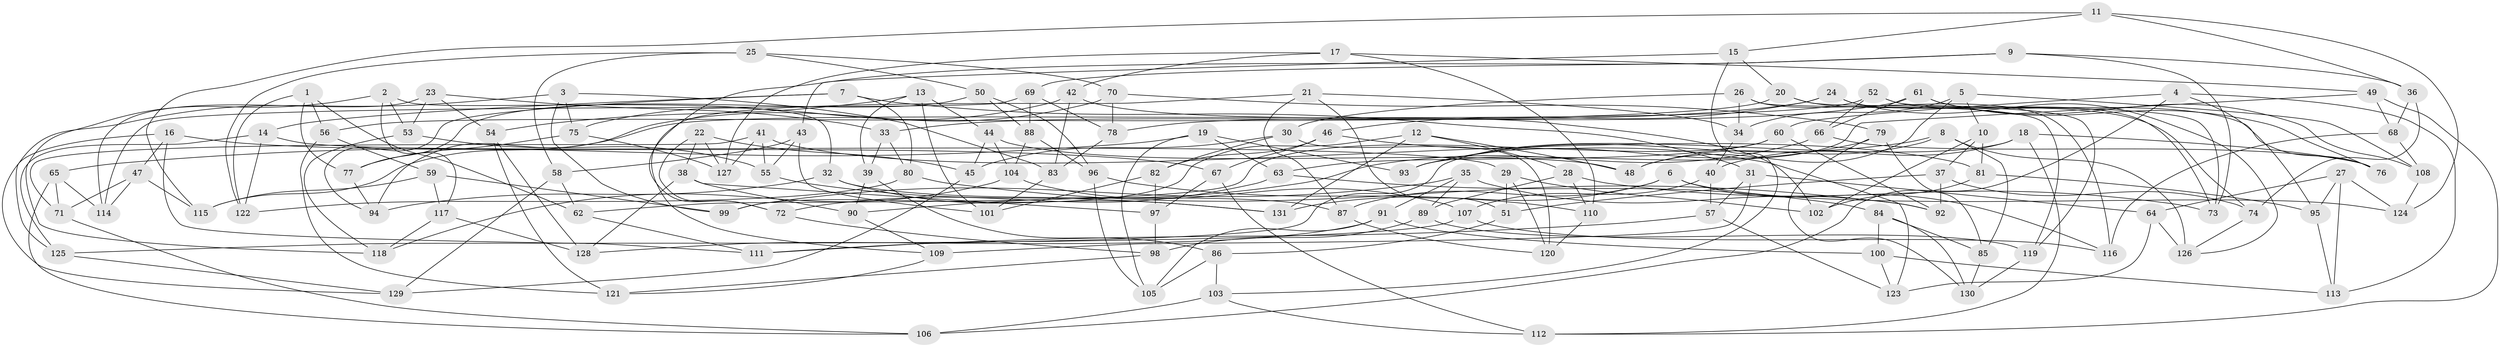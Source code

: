 // Generated by graph-tools (version 1.1) at 2025/26/03/09/25 03:26:52]
// undirected, 131 vertices, 262 edges
graph export_dot {
graph [start="1"]
  node [color=gray90,style=filled];
  1;
  2;
  3;
  4;
  5;
  6;
  7;
  8;
  9;
  10;
  11;
  12;
  13;
  14;
  15;
  16;
  17;
  18;
  19;
  20;
  21;
  22;
  23;
  24;
  25;
  26;
  27;
  28;
  29;
  30;
  31;
  32;
  33;
  34;
  35;
  36;
  37;
  38;
  39;
  40;
  41;
  42;
  43;
  44;
  45;
  46;
  47;
  48;
  49;
  50;
  51;
  52;
  53;
  54;
  55;
  56;
  57;
  58;
  59;
  60;
  61;
  62;
  63;
  64;
  65;
  66;
  67;
  68;
  69;
  70;
  71;
  72;
  73;
  74;
  75;
  76;
  77;
  78;
  79;
  80;
  81;
  82;
  83;
  84;
  85;
  86;
  87;
  88;
  89;
  90;
  91;
  92;
  93;
  94;
  95;
  96;
  97;
  98;
  99;
  100;
  101;
  102;
  103;
  104;
  105;
  106;
  107;
  108;
  109;
  110;
  111;
  112;
  113;
  114;
  115;
  116;
  117;
  118;
  119;
  120;
  121;
  122;
  123;
  124;
  125;
  126;
  127;
  128;
  129;
  130;
  131;
  1 -- 122;
  1 -- 77;
  1 -- 62;
  1 -- 56;
  2 -- 118;
  2 -- 32;
  2 -- 53;
  2 -- 117;
  3 -- 99;
  3 -- 83;
  3 -- 75;
  3 -- 125;
  4 -- 60;
  4 -- 95;
  4 -- 113;
  4 -- 106;
  5 -- 108;
  5 -- 10;
  5 -- 34;
  5 -- 48;
  6 -- 116;
  6 -- 131;
  6 -- 87;
  6 -- 124;
  7 -- 31;
  7 -- 94;
  7 -- 14;
  7 -- 80;
  8 -- 85;
  8 -- 48;
  8 -- 93;
  8 -- 126;
  9 -- 73;
  9 -- 36;
  9 -- 69;
  9 -- 72;
  10 -- 81;
  10 -- 102;
  10 -- 37;
  11 -- 15;
  11 -- 115;
  11 -- 124;
  11 -- 36;
  12 -- 131;
  12 -- 48;
  12 -- 28;
  12 -- 99;
  13 -- 101;
  13 -- 39;
  13 -- 44;
  13 -- 54;
  14 -- 29;
  14 -- 122;
  14 -- 125;
  15 -- 43;
  15 -- 103;
  15 -- 20;
  16 -- 111;
  16 -- 67;
  16 -- 129;
  16 -- 47;
  17 -- 42;
  17 -- 127;
  17 -- 49;
  17 -- 110;
  18 -- 76;
  18 -- 40;
  18 -- 111;
  18 -- 112;
  19 -- 105;
  19 -- 63;
  19 -- 93;
  19 -- 65;
  20 -- 74;
  20 -- 56;
  20 -- 119;
  21 -- 34;
  21 -- 87;
  21 -- 109;
  21 -- 51;
  22 -- 72;
  22 -- 38;
  22 -- 45;
  22 -- 127;
  23 -- 33;
  23 -- 114;
  23 -- 54;
  23 -- 53;
  24 -- 46;
  24 -- 126;
  24 -- 73;
  24 -- 33;
  25 -- 122;
  25 -- 50;
  25 -- 70;
  25 -- 58;
  26 -- 116;
  26 -- 34;
  26 -- 119;
  26 -- 30;
  27 -- 113;
  27 -- 124;
  27 -- 64;
  27 -- 95;
  28 -- 73;
  28 -- 89;
  28 -- 110;
  29 -- 102;
  29 -- 51;
  29 -- 120;
  30 -- 45;
  30 -- 82;
  30 -- 120;
  31 -- 64;
  31 -- 57;
  31 -- 109;
  32 -- 131;
  32 -- 87;
  32 -- 94;
  33 -- 80;
  33 -- 39;
  34 -- 40;
  35 -- 92;
  35 -- 89;
  35 -- 99;
  35 -- 91;
  36 -- 68;
  36 -- 74;
  37 -- 92;
  37 -- 74;
  37 -- 51;
  38 -- 128;
  38 -- 97;
  38 -- 90;
  39 -- 90;
  39 -- 86;
  40 -- 107;
  40 -- 57;
  41 -- 127;
  41 -- 55;
  41 -- 71;
  41 -- 81;
  42 -- 83;
  42 -- 102;
  42 -- 75;
  43 -- 55;
  43 -- 58;
  43 -- 101;
  44 -- 104;
  44 -- 48;
  44 -- 45;
  45 -- 129;
  46 -- 82;
  46 -- 123;
  46 -- 67;
  47 -- 115;
  47 -- 71;
  47 -- 114;
  49 -- 112;
  49 -- 68;
  49 -- 93;
  50 -- 77;
  50 -- 96;
  50 -- 88;
  51 -- 86;
  52 -- 66;
  52 -- 76;
  52 -- 73;
  52 -- 115;
  53 -- 118;
  53 -- 55;
  54 -- 121;
  54 -- 128;
  55 -- 131;
  56 -- 121;
  56 -- 59;
  57 -- 111;
  57 -- 123;
  58 -- 62;
  58 -- 129;
  59 -- 115;
  59 -- 99;
  59 -- 117;
  60 -- 62;
  60 -- 63;
  60 -- 92;
  61 -- 108;
  61 -- 76;
  61 -- 66;
  61 -- 78;
  62 -- 111;
  63 -- 72;
  63 -- 84;
  64 -- 126;
  64 -- 123;
  65 -- 71;
  65 -- 106;
  65 -- 114;
  66 -- 76;
  66 -- 90;
  67 -- 97;
  67 -- 112;
  68 -- 116;
  68 -- 108;
  69 -- 88;
  69 -- 78;
  69 -- 114;
  70 -- 78;
  70 -- 79;
  70 -- 94;
  71 -- 106;
  72 -- 98;
  74 -- 126;
  75 -- 127;
  75 -- 77;
  77 -- 94;
  78 -- 83;
  79 -- 130;
  79 -- 85;
  79 -- 93;
  80 -- 122;
  80 -- 92;
  81 -- 95;
  81 -- 102;
  82 -- 101;
  82 -- 97;
  83 -- 101;
  84 -- 85;
  84 -- 100;
  84 -- 130;
  85 -- 130;
  86 -- 103;
  86 -- 105;
  87 -- 120;
  88 -- 96;
  88 -- 104;
  89 -- 119;
  89 -- 98;
  90 -- 109;
  91 -- 105;
  91 -- 128;
  91 -- 100;
  95 -- 113;
  96 -- 105;
  96 -- 110;
  97 -- 98;
  98 -- 121;
  100 -- 113;
  100 -- 123;
  103 -- 112;
  103 -- 106;
  104 -- 107;
  104 -- 118;
  107 -- 116;
  107 -- 125;
  108 -- 124;
  109 -- 121;
  110 -- 120;
  117 -- 118;
  117 -- 128;
  119 -- 130;
  125 -- 129;
}
